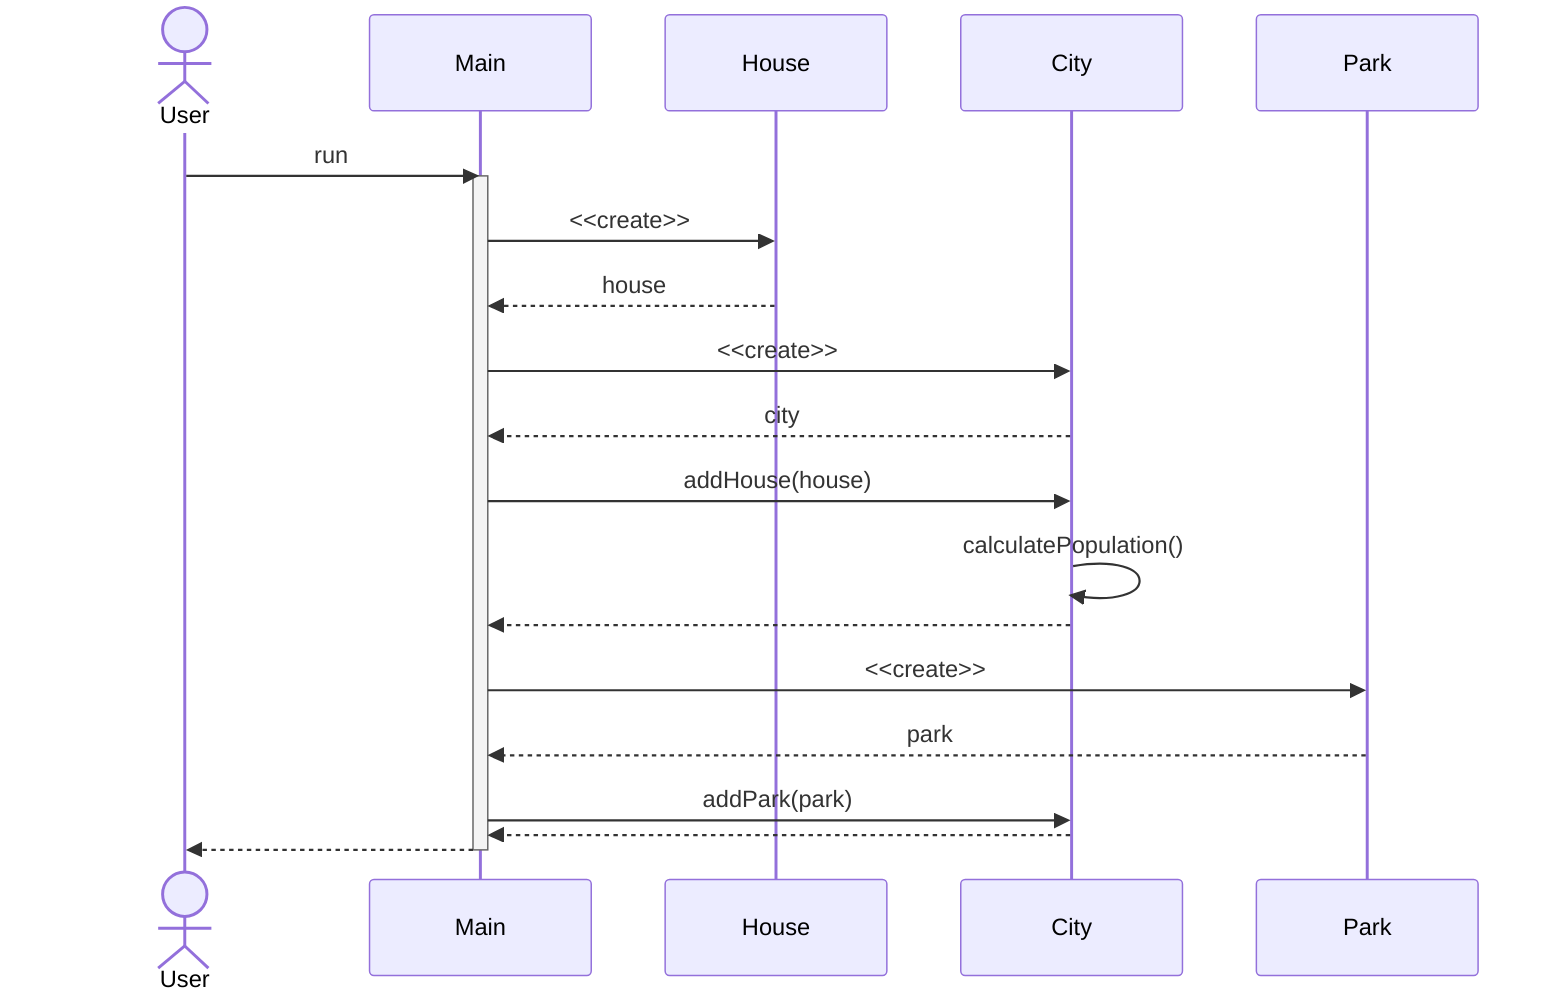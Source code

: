 sequenceDiagram   

actor User    
User ->> Main : run
activate Main    
participant House    
Main ->> House : <<create>>    
House -->> Main : house    
participant City    
Main ->> City : <<create>>    
City -->> Main : city    
Main ->> City: addHouse(house)    
City ->> City: calculatePopulation()    
City -->> Main :     
participant Park    
Main ->> Park : <<create>>    
Park -->> Main : park    
Main ->> City : addPark(park)    
City -->> Main : 
Main -->> User :  
deactivate Main